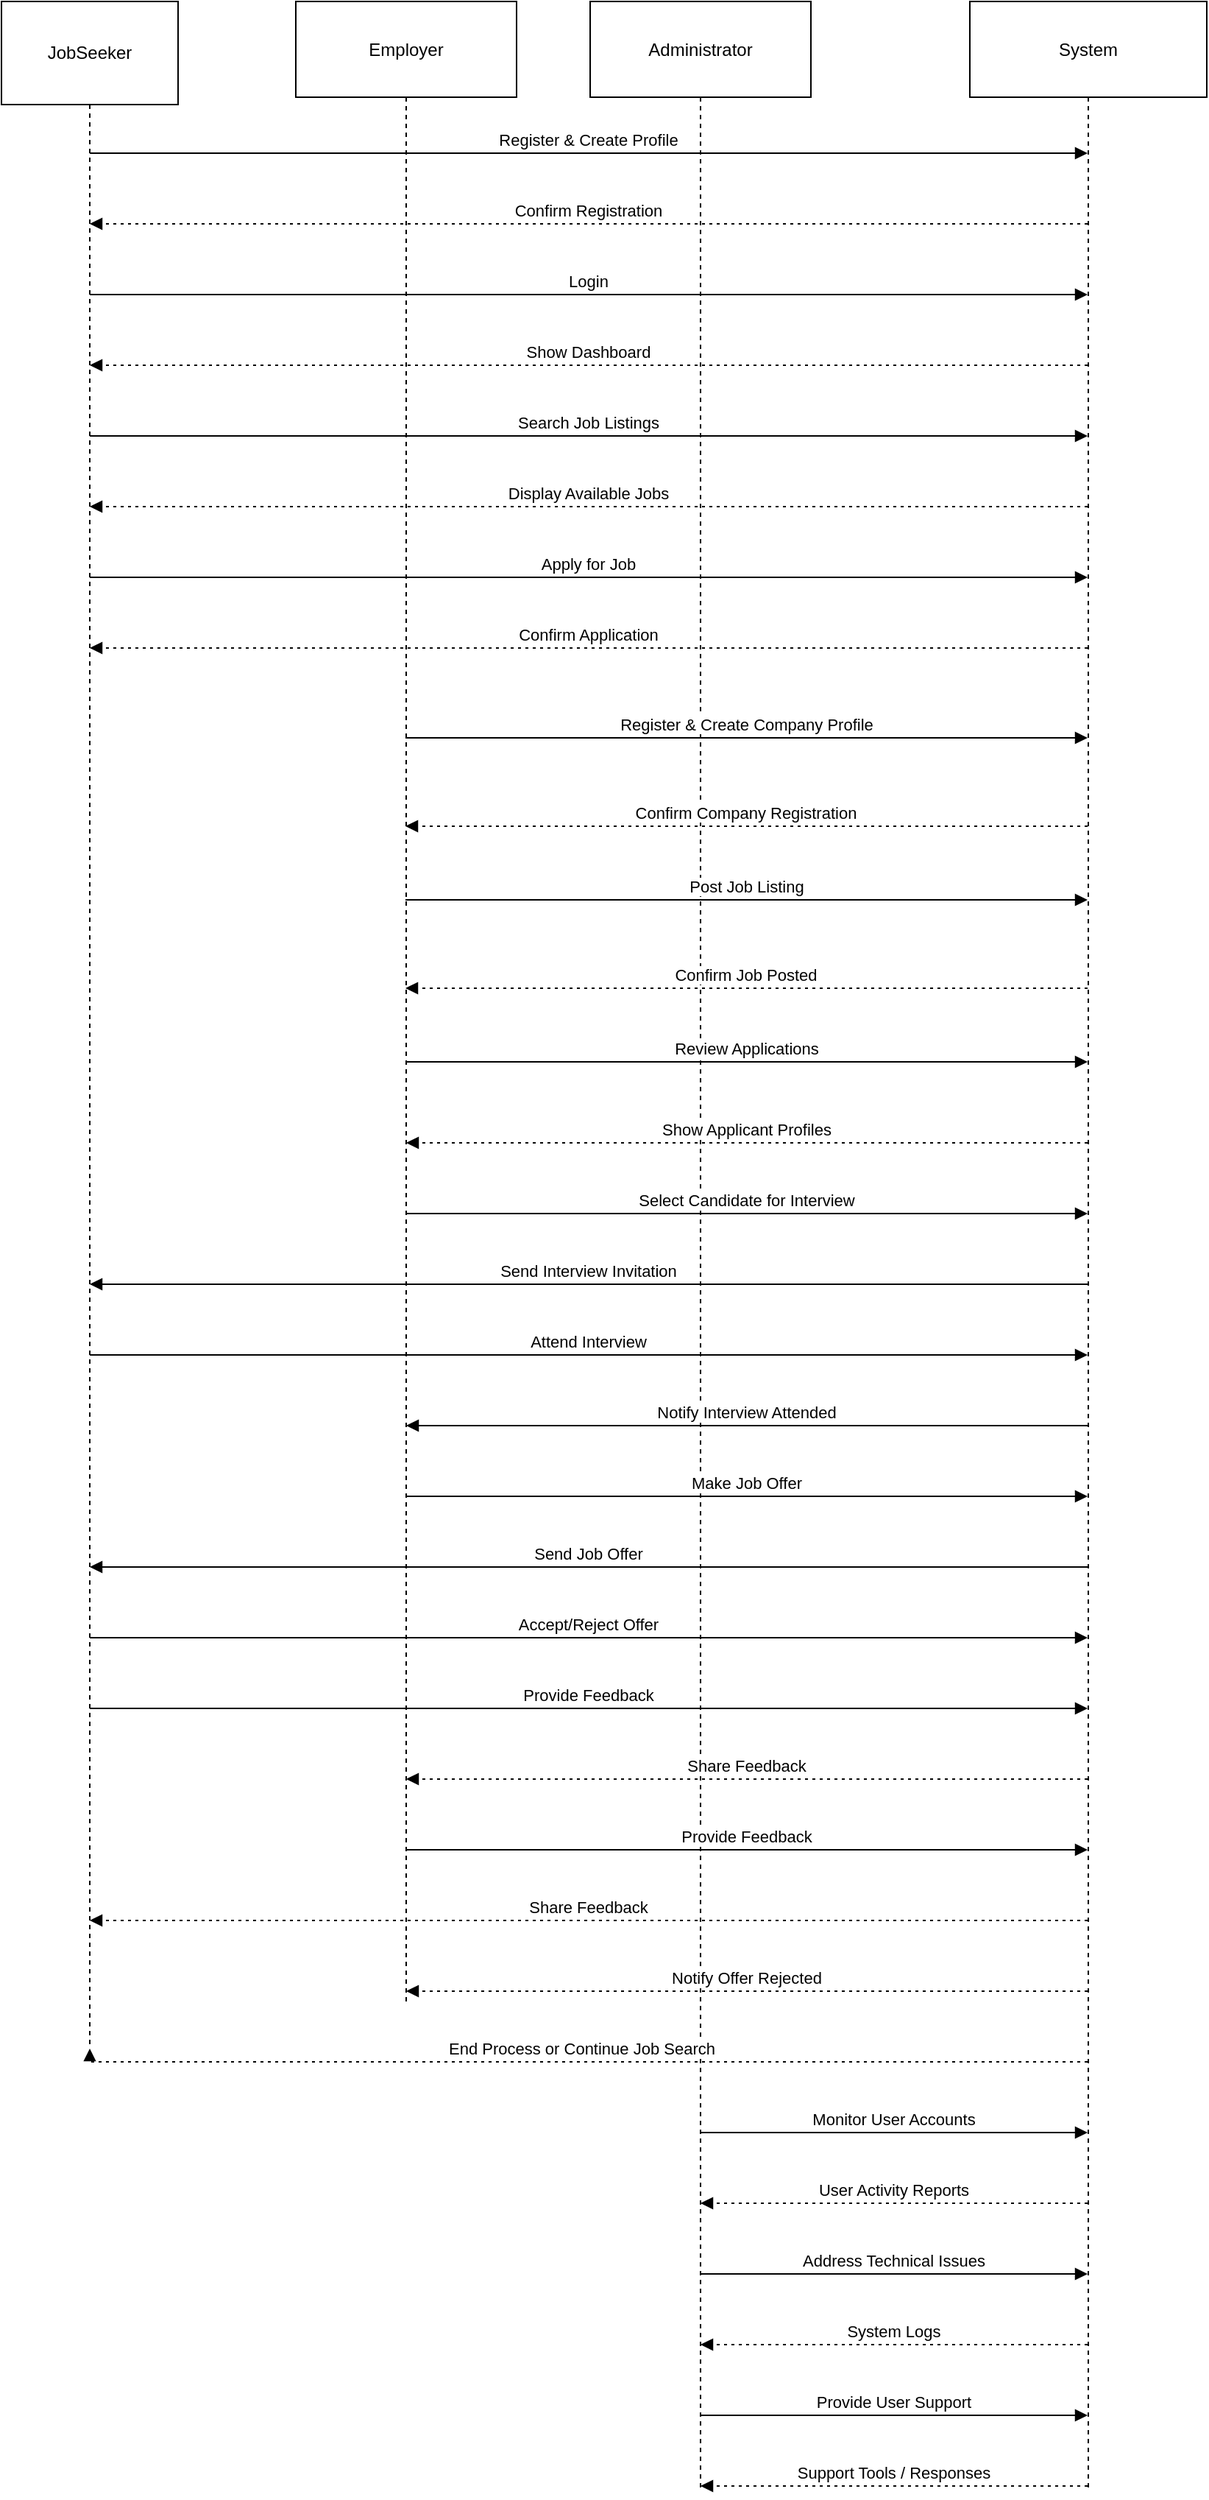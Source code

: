 <mxfile version="26.1.3">
  <diagram name="Page-1" id="l3fG9PVBow_HiaGDYJef">
    <mxGraphModel dx="736" dy="463" grid="1" gridSize="10" guides="1" tooltips="1" connect="1" arrows="1" fold="1" page="1" pageScale="1" pageWidth="827" pageHeight="1169" math="0" shadow="0">
      <root>
        <mxCell id="0" />
        <mxCell id="1" parent="0" />
        <mxCell id="vaAI6F_FjHQX-OCpIQ8t-1" value="JobSeeker" style="shape=umlLifeline;perimeter=lifelinePerimeter;whiteSpace=wrap;container=1;dropTarget=0;collapsible=0;recursiveResize=0;outlineConnect=0;portConstraint=eastwest;newEdgeStyle={&quot;edgeStyle&quot;:&quot;elbowEdgeStyle&quot;,&quot;elbow&quot;:&quot;vertical&quot;,&quot;curved&quot;:0,&quot;rounded&quot;:0};size=70;" vertex="1" parent="1">
          <mxGeometry x="20" y="20" width="120" height="1390" as="geometry" />
        </mxCell>
        <mxCell id="vaAI6F_FjHQX-OCpIQ8t-2" value="Employer" style="shape=umlLifeline;perimeter=lifelinePerimeter;whiteSpace=wrap;container=1;dropTarget=0;collapsible=0;recursiveResize=0;outlineConnect=0;portConstraint=eastwest;newEdgeStyle={&quot;edgeStyle&quot;:&quot;elbowEdgeStyle&quot;,&quot;elbow&quot;:&quot;vertical&quot;,&quot;curved&quot;:0,&quot;rounded&quot;:0};size=65;" vertex="1" parent="1">
          <mxGeometry x="220" y="20" width="150" height="1360" as="geometry" />
        </mxCell>
        <mxCell id="vaAI6F_FjHQX-OCpIQ8t-3" value="Administrator" style="shape=umlLifeline;perimeter=lifelinePerimeter;whiteSpace=wrap;container=1;dropTarget=0;collapsible=0;recursiveResize=0;outlineConnect=0;portConstraint=eastwest;newEdgeStyle={&quot;edgeStyle&quot;:&quot;elbowEdgeStyle&quot;,&quot;elbow&quot;:&quot;vertical&quot;,&quot;curved&quot;:0,&quot;rounded&quot;:0};size=65;" vertex="1" parent="1">
          <mxGeometry x="420" y="20" width="150" height="1690" as="geometry" />
        </mxCell>
        <mxCell id="vaAI6F_FjHQX-OCpIQ8t-4" value="System" style="shape=umlLifeline;perimeter=lifelinePerimeter;whiteSpace=wrap;container=1;dropTarget=0;collapsible=0;recursiveResize=0;outlineConnect=0;portConstraint=eastwest;newEdgeStyle={&quot;edgeStyle&quot;:&quot;elbowEdgeStyle&quot;,&quot;elbow&quot;:&quot;vertical&quot;,&quot;curved&quot;:0,&quot;rounded&quot;:0};size=65;" vertex="1" parent="1">
          <mxGeometry x="678" y="20" width="161" height="1690" as="geometry" />
        </mxCell>
        <mxCell id="vaAI6F_FjHQX-OCpIQ8t-5" value="Register &amp; Create Profile" style="verticalAlign=bottom;edgeStyle=elbowEdgeStyle;elbow=vertical;curved=0;rounded=0;endArrow=block;" edge="1" parent="1" source="vaAI6F_FjHQX-OCpIQ8t-1" target="vaAI6F_FjHQX-OCpIQ8t-4">
          <mxGeometry relative="1" as="geometry">
            <Array as="points">
              <mxPoint x="435" y="123" />
            </Array>
          </mxGeometry>
        </mxCell>
        <mxCell id="vaAI6F_FjHQX-OCpIQ8t-6" value="Confirm Registration" style="verticalAlign=bottom;edgeStyle=elbowEdgeStyle;elbow=vertical;curved=0;rounded=0;dashed=1;dashPattern=2 3;endArrow=block;" edge="1" parent="1" source="vaAI6F_FjHQX-OCpIQ8t-4" target="vaAI6F_FjHQX-OCpIQ8t-1">
          <mxGeometry relative="1" as="geometry">
            <Array as="points">
              <mxPoint x="438" y="171" />
            </Array>
          </mxGeometry>
        </mxCell>
        <mxCell id="vaAI6F_FjHQX-OCpIQ8t-7" value="Login" style="verticalAlign=bottom;edgeStyle=elbowEdgeStyle;elbow=vertical;curved=0;rounded=0;endArrow=block;" edge="1" parent="1" source="vaAI6F_FjHQX-OCpIQ8t-1" target="vaAI6F_FjHQX-OCpIQ8t-4">
          <mxGeometry relative="1" as="geometry">
            <Array as="points">
              <mxPoint x="435" y="219" />
            </Array>
          </mxGeometry>
        </mxCell>
        <mxCell id="vaAI6F_FjHQX-OCpIQ8t-8" value="Show Dashboard" style="verticalAlign=bottom;edgeStyle=elbowEdgeStyle;elbow=vertical;curved=0;rounded=0;dashed=1;dashPattern=2 3;endArrow=block;" edge="1" parent="1" source="vaAI6F_FjHQX-OCpIQ8t-4" target="vaAI6F_FjHQX-OCpIQ8t-1">
          <mxGeometry relative="1" as="geometry">
            <Array as="points">
              <mxPoint x="438" y="267" />
            </Array>
          </mxGeometry>
        </mxCell>
        <mxCell id="vaAI6F_FjHQX-OCpIQ8t-9" value="Search Job Listings" style="verticalAlign=bottom;edgeStyle=elbowEdgeStyle;elbow=vertical;curved=0;rounded=0;endArrow=block;" edge="1" parent="1" source="vaAI6F_FjHQX-OCpIQ8t-1" target="vaAI6F_FjHQX-OCpIQ8t-4">
          <mxGeometry relative="1" as="geometry">
            <Array as="points">
              <mxPoint x="435" y="315" />
            </Array>
          </mxGeometry>
        </mxCell>
        <mxCell id="vaAI6F_FjHQX-OCpIQ8t-10" value="Display Available Jobs" style="verticalAlign=bottom;edgeStyle=elbowEdgeStyle;elbow=vertical;curved=0;rounded=0;dashed=1;dashPattern=2 3;endArrow=block;" edge="1" parent="1" source="vaAI6F_FjHQX-OCpIQ8t-4" target="vaAI6F_FjHQX-OCpIQ8t-1">
          <mxGeometry relative="1" as="geometry">
            <Array as="points">
              <mxPoint x="438" y="363" />
            </Array>
          </mxGeometry>
        </mxCell>
        <mxCell id="vaAI6F_FjHQX-OCpIQ8t-11" value="Apply for Job" style="verticalAlign=bottom;edgeStyle=elbowEdgeStyle;elbow=vertical;curved=0;rounded=0;endArrow=block;" edge="1" parent="1" source="vaAI6F_FjHQX-OCpIQ8t-1" target="vaAI6F_FjHQX-OCpIQ8t-4">
          <mxGeometry relative="1" as="geometry">
            <Array as="points">
              <mxPoint x="435" y="411" />
            </Array>
          </mxGeometry>
        </mxCell>
        <mxCell id="vaAI6F_FjHQX-OCpIQ8t-12" value="Confirm Application" style="verticalAlign=bottom;edgeStyle=elbowEdgeStyle;elbow=vertical;curved=0;rounded=0;dashed=1;dashPattern=2 3;endArrow=block;" edge="1" parent="1" source="vaAI6F_FjHQX-OCpIQ8t-4" target="vaAI6F_FjHQX-OCpIQ8t-1">
          <mxGeometry relative="1" as="geometry">
            <Array as="points">
              <mxPoint x="438" y="459" />
            </Array>
          </mxGeometry>
        </mxCell>
        <mxCell id="vaAI6F_FjHQX-OCpIQ8t-14" value="Register &amp; Create Company Profile" style="verticalAlign=bottom;edgeStyle=elbowEdgeStyle;elbow=vertical;curved=0;rounded=0;endArrow=block;" edge="1" parent="1">
          <mxGeometry relative="1" as="geometry">
            <Array as="points">
              <mxPoint x="535" y="520" />
            </Array>
            <mxPoint x="294.5" y="520" as="sourcePoint" />
            <mxPoint x="758" y="520" as="targetPoint" />
          </mxGeometry>
        </mxCell>
        <mxCell id="vaAI6F_FjHQX-OCpIQ8t-15" value="Confirm Company Registration" style="verticalAlign=bottom;edgeStyle=elbowEdgeStyle;elbow=vertical;curved=0;rounded=0;dashed=1;dashPattern=2 3;endArrow=block;" edge="1" parent="1">
          <mxGeometry relative="1" as="geometry">
            <Array as="points">
              <mxPoint x="538" y="580" />
            </Array>
            <mxPoint x="758" y="580" as="sourcePoint" />
            <mxPoint x="294.5" y="580" as="targetPoint" />
          </mxGeometry>
        </mxCell>
        <mxCell id="vaAI6F_FjHQX-OCpIQ8t-16" value="Post Job Listing" style="verticalAlign=bottom;edgeStyle=elbowEdgeStyle;elbow=vertical;curved=0;rounded=0;endArrow=block;" edge="1" parent="1">
          <mxGeometry relative="1" as="geometry">
            <Array as="points">
              <mxPoint x="535" y="630" />
            </Array>
            <mxPoint x="294.5" y="630" as="sourcePoint" />
            <mxPoint x="758" y="630" as="targetPoint" />
          </mxGeometry>
        </mxCell>
        <mxCell id="vaAI6F_FjHQX-OCpIQ8t-17" value="Confirm Job Posted" style="verticalAlign=bottom;edgeStyle=elbowEdgeStyle;elbow=vertical;curved=0;rounded=0;dashed=1;dashPattern=2 3;endArrow=block;" edge="1" parent="1">
          <mxGeometry relative="1" as="geometry">
            <Array as="points">
              <mxPoint x="538" y="690" />
            </Array>
            <mxPoint x="758" y="690" as="sourcePoint" />
            <mxPoint x="294.5" y="690" as="targetPoint" />
          </mxGeometry>
        </mxCell>
        <mxCell id="vaAI6F_FjHQX-OCpIQ8t-18" value="Review Applications" style="verticalAlign=bottom;edgeStyle=elbowEdgeStyle;elbow=vertical;curved=0;rounded=0;endArrow=block;" edge="1" parent="1">
          <mxGeometry relative="1" as="geometry">
            <Array as="points">
              <mxPoint x="535" y="740" />
            </Array>
            <mxPoint x="294.5" y="740" as="sourcePoint" />
            <mxPoint x="758" y="740" as="targetPoint" />
          </mxGeometry>
        </mxCell>
        <mxCell id="vaAI6F_FjHQX-OCpIQ8t-19" value="Show Applicant Profiles" style="verticalAlign=bottom;edgeStyle=elbowEdgeStyle;elbow=vertical;curved=0;rounded=0;dashed=1;dashPattern=2 3;endArrow=block;" edge="1" parent="1" source="vaAI6F_FjHQX-OCpIQ8t-4" target="vaAI6F_FjHQX-OCpIQ8t-2">
          <mxGeometry relative="1" as="geometry">
            <Array as="points">
              <mxPoint x="538" y="795" />
            </Array>
          </mxGeometry>
        </mxCell>
        <mxCell id="vaAI6F_FjHQX-OCpIQ8t-20" value="Select Candidate for Interview" style="verticalAlign=bottom;edgeStyle=elbowEdgeStyle;elbow=vertical;curved=0;rounded=0;endArrow=block;" edge="1" parent="1" source="vaAI6F_FjHQX-OCpIQ8t-2" target="vaAI6F_FjHQX-OCpIQ8t-4">
          <mxGeometry relative="1" as="geometry">
            <Array as="points">
              <mxPoint x="535" y="843" />
            </Array>
          </mxGeometry>
        </mxCell>
        <mxCell id="vaAI6F_FjHQX-OCpIQ8t-21" value="Send Interview Invitation" style="verticalAlign=bottom;edgeStyle=elbowEdgeStyle;elbow=vertical;curved=0;rounded=0;endArrow=block;" edge="1" parent="1" source="vaAI6F_FjHQX-OCpIQ8t-4" target="vaAI6F_FjHQX-OCpIQ8t-1">
          <mxGeometry relative="1" as="geometry">
            <Array as="points">
              <mxPoint x="438" y="891" />
            </Array>
          </mxGeometry>
        </mxCell>
        <mxCell id="vaAI6F_FjHQX-OCpIQ8t-22" value="Attend Interview" style="verticalAlign=bottom;edgeStyle=elbowEdgeStyle;elbow=vertical;curved=0;rounded=0;endArrow=block;" edge="1" parent="1" source="vaAI6F_FjHQX-OCpIQ8t-1" target="vaAI6F_FjHQX-OCpIQ8t-4">
          <mxGeometry relative="1" as="geometry">
            <Array as="points">
              <mxPoint x="435" y="939" />
            </Array>
          </mxGeometry>
        </mxCell>
        <mxCell id="vaAI6F_FjHQX-OCpIQ8t-23" value="Notify Interview Attended" style="verticalAlign=bottom;edgeStyle=elbowEdgeStyle;elbow=vertical;curved=0;rounded=0;endArrow=block;" edge="1" parent="1" source="vaAI6F_FjHQX-OCpIQ8t-4" target="vaAI6F_FjHQX-OCpIQ8t-2">
          <mxGeometry relative="1" as="geometry">
            <Array as="points">
              <mxPoint x="538" y="987" />
            </Array>
          </mxGeometry>
        </mxCell>
        <mxCell id="vaAI6F_FjHQX-OCpIQ8t-24" value="Make Job Offer" style="verticalAlign=bottom;edgeStyle=elbowEdgeStyle;elbow=vertical;curved=0;rounded=0;endArrow=block;" edge="1" parent="1" source="vaAI6F_FjHQX-OCpIQ8t-2" target="vaAI6F_FjHQX-OCpIQ8t-4">
          <mxGeometry relative="1" as="geometry">
            <Array as="points">
              <mxPoint x="535" y="1035" />
            </Array>
          </mxGeometry>
        </mxCell>
        <mxCell id="vaAI6F_FjHQX-OCpIQ8t-25" value="Send Job Offer" style="verticalAlign=bottom;edgeStyle=elbowEdgeStyle;elbow=vertical;curved=0;rounded=0;endArrow=block;" edge="1" parent="1" source="vaAI6F_FjHQX-OCpIQ8t-4" target="vaAI6F_FjHQX-OCpIQ8t-1">
          <mxGeometry relative="1" as="geometry">
            <Array as="points">
              <mxPoint x="438" y="1083" />
            </Array>
          </mxGeometry>
        </mxCell>
        <mxCell id="vaAI6F_FjHQX-OCpIQ8t-26" value="Accept/Reject Offer" style="verticalAlign=bottom;edgeStyle=elbowEdgeStyle;elbow=vertical;curved=0;rounded=0;endArrow=block;" edge="1" parent="1" source="vaAI6F_FjHQX-OCpIQ8t-1" target="vaAI6F_FjHQX-OCpIQ8t-4">
          <mxGeometry relative="1" as="geometry">
            <Array as="points">
              <mxPoint x="435" y="1131" />
            </Array>
          </mxGeometry>
        </mxCell>
        <mxCell id="vaAI6F_FjHQX-OCpIQ8t-27" value="Provide Feedback" style="verticalAlign=bottom;edgeStyle=elbowEdgeStyle;elbow=vertical;curved=0;rounded=0;endArrow=block;" edge="1" parent="1" source="vaAI6F_FjHQX-OCpIQ8t-1" target="vaAI6F_FjHQX-OCpIQ8t-4">
          <mxGeometry relative="1" as="geometry">
            <Array as="points">
              <mxPoint x="435" y="1179" />
            </Array>
          </mxGeometry>
        </mxCell>
        <mxCell id="vaAI6F_FjHQX-OCpIQ8t-28" value="Share Feedback" style="verticalAlign=bottom;edgeStyle=elbowEdgeStyle;elbow=vertical;curved=0;rounded=0;dashed=1;dashPattern=2 3;endArrow=block;" edge="1" parent="1" source="vaAI6F_FjHQX-OCpIQ8t-4" target="vaAI6F_FjHQX-OCpIQ8t-2">
          <mxGeometry relative="1" as="geometry">
            <Array as="points">
              <mxPoint x="538" y="1227" />
            </Array>
          </mxGeometry>
        </mxCell>
        <mxCell id="vaAI6F_FjHQX-OCpIQ8t-29" value="Provide Feedback" style="verticalAlign=bottom;edgeStyle=elbowEdgeStyle;elbow=vertical;curved=0;rounded=0;endArrow=block;" edge="1" parent="1" source="vaAI6F_FjHQX-OCpIQ8t-2" target="vaAI6F_FjHQX-OCpIQ8t-4">
          <mxGeometry relative="1" as="geometry">
            <Array as="points">
              <mxPoint x="535" y="1275" />
            </Array>
          </mxGeometry>
        </mxCell>
        <mxCell id="vaAI6F_FjHQX-OCpIQ8t-30" value="Share Feedback" style="verticalAlign=bottom;edgeStyle=elbowEdgeStyle;elbow=vertical;curved=0;rounded=0;dashed=1;dashPattern=2 3;endArrow=block;" edge="1" parent="1" source="vaAI6F_FjHQX-OCpIQ8t-4" target="vaAI6F_FjHQX-OCpIQ8t-1">
          <mxGeometry relative="1" as="geometry">
            <Array as="points">
              <mxPoint x="438" y="1323" />
            </Array>
          </mxGeometry>
        </mxCell>
        <mxCell id="vaAI6F_FjHQX-OCpIQ8t-31" value="Notify Offer Rejected" style="verticalAlign=bottom;edgeStyle=elbowEdgeStyle;elbow=vertical;curved=0;rounded=0;dashed=1;dashPattern=2 3;endArrow=block;" edge="1" parent="1" source="vaAI6F_FjHQX-OCpIQ8t-4" target="vaAI6F_FjHQX-OCpIQ8t-2">
          <mxGeometry relative="1" as="geometry">
            <Array as="points">
              <mxPoint x="538" y="1371" />
            </Array>
          </mxGeometry>
        </mxCell>
        <mxCell id="vaAI6F_FjHQX-OCpIQ8t-32" value="End Process or Continue Job Search" style="verticalAlign=bottom;edgeStyle=elbowEdgeStyle;elbow=vertical;curved=0;rounded=0;dashed=1;dashPattern=2 3;endArrow=block;" edge="1" parent="1" source="vaAI6F_FjHQX-OCpIQ8t-4" target="vaAI6F_FjHQX-OCpIQ8t-1">
          <mxGeometry relative="1" as="geometry">
            <Array as="points">
              <mxPoint x="438" y="1419" />
            </Array>
          </mxGeometry>
        </mxCell>
        <mxCell id="vaAI6F_FjHQX-OCpIQ8t-33" value="Monitor User Accounts" style="verticalAlign=bottom;edgeStyle=elbowEdgeStyle;elbow=vertical;curved=0;rounded=0;endArrow=block;" edge="1" parent="1" source="vaAI6F_FjHQX-OCpIQ8t-3" target="vaAI6F_FjHQX-OCpIQ8t-4">
          <mxGeometry relative="1" as="geometry">
            <Array as="points">
              <mxPoint x="635" y="1467" />
            </Array>
          </mxGeometry>
        </mxCell>
        <mxCell id="vaAI6F_FjHQX-OCpIQ8t-34" value="User Activity Reports" style="verticalAlign=bottom;edgeStyle=elbowEdgeStyle;elbow=vertical;curved=0;rounded=0;dashed=1;dashPattern=2 3;endArrow=block;" edge="1" parent="1" source="vaAI6F_FjHQX-OCpIQ8t-4" target="vaAI6F_FjHQX-OCpIQ8t-3">
          <mxGeometry relative="1" as="geometry">
            <Array as="points">
              <mxPoint x="638" y="1515" />
            </Array>
          </mxGeometry>
        </mxCell>
        <mxCell id="vaAI6F_FjHQX-OCpIQ8t-35" value="Address Technical Issues" style="verticalAlign=bottom;edgeStyle=elbowEdgeStyle;elbow=vertical;curved=0;rounded=0;endArrow=block;" edge="1" parent="1" source="vaAI6F_FjHQX-OCpIQ8t-3" target="vaAI6F_FjHQX-OCpIQ8t-4">
          <mxGeometry relative="1" as="geometry">
            <Array as="points">
              <mxPoint x="635" y="1563" />
            </Array>
          </mxGeometry>
        </mxCell>
        <mxCell id="vaAI6F_FjHQX-OCpIQ8t-36" value="System Logs" style="verticalAlign=bottom;edgeStyle=elbowEdgeStyle;elbow=vertical;curved=0;rounded=0;dashed=1;dashPattern=2 3;endArrow=block;" edge="1" parent="1" source="vaAI6F_FjHQX-OCpIQ8t-4" target="vaAI6F_FjHQX-OCpIQ8t-3">
          <mxGeometry relative="1" as="geometry">
            <Array as="points">
              <mxPoint x="638" y="1611" />
            </Array>
          </mxGeometry>
        </mxCell>
        <mxCell id="vaAI6F_FjHQX-OCpIQ8t-37" value="Provide User Support" style="verticalAlign=bottom;edgeStyle=elbowEdgeStyle;elbow=vertical;curved=0;rounded=0;endArrow=block;" edge="1" parent="1" source="vaAI6F_FjHQX-OCpIQ8t-3" target="vaAI6F_FjHQX-OCpIQ8t-4">
          <mxGeometry relative="1" as="geometry">
            <Array as="points">
              <mxPoint x="635" y="1659" />
            </Array>
          </mxGeometry>
        </mxCell>
        <mxCell id="vaAI6F_FjHQX-OCpIQ8t-38" value="Support Tools / Responses" style="verticalAlign=bottom;edgeStyle=elbowEdgeStyle;elbow=vertical;curved=0;rounded=0;dashed=1;dashPattern=2 3;endArrow=block;" edge="1" parent="1" source="vaAI6F_FjHQX-OCpIQ8t-4" target="vaAI6F_FjHQX-OCpIQ8t-3">
          <mxGeometry relative="1" as="geometry">
            <Array as="points">
              <mxPoint x="638" y="1707" />
            </Array>
          </mxGeometry>
        </mxCell>
      </root>
    </mxGraphModel>
  </diagram>
</mxfile>
